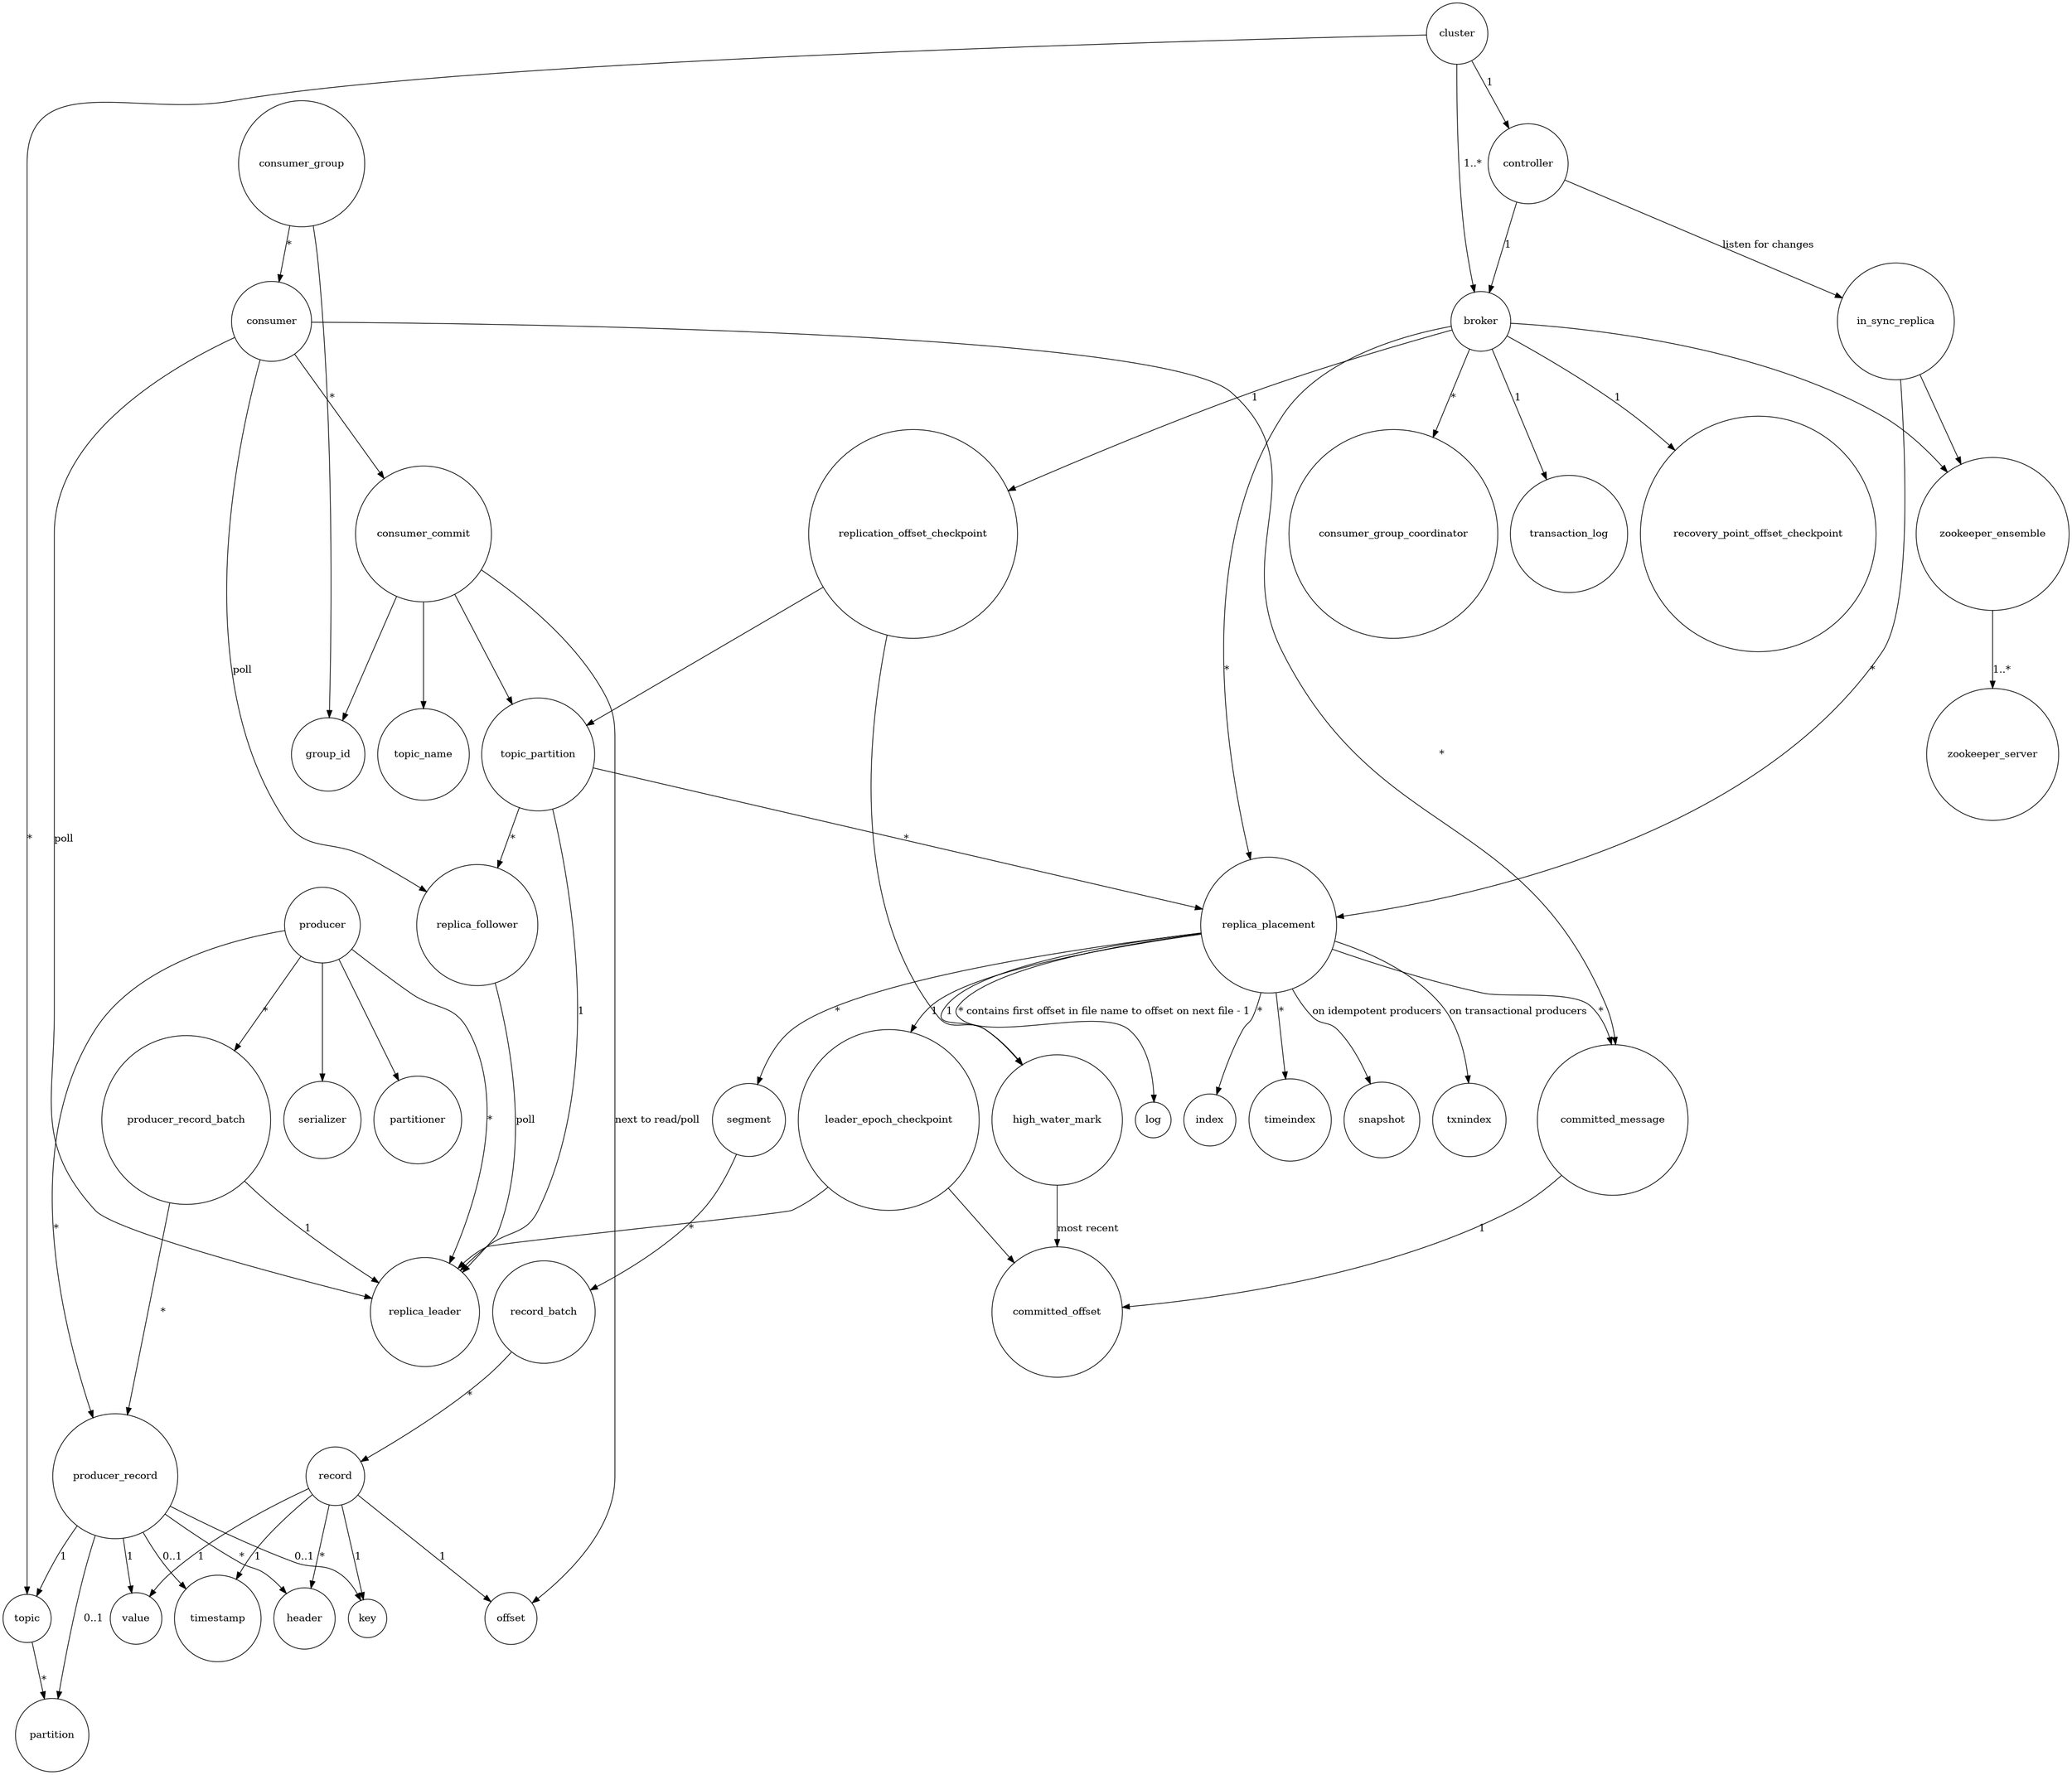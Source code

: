 @startuml kafka
digraph G {
    node [shape = circle];

    subgraph zookeeper {
        zookeeper_ensemble -> zookeeper_server [label="1..*"];

    }

    subgraph kafka_cluster {
        broker -> zookeeper_ensemble

        cluster -> broker [label="1..*"];
        cluster -> topic [label="*"];
        topic -> partition [label="*"];
        topic_partition -> replica_placement [label="*"];
        broker -> replica_placement [label="*"];
        replica_placement -> segment [label="*"];
        
        segment -> record_batch [label="*"]
        record_batch -> record [label="*"]
        record -> offset [label="1"]
        record -> header [label="*"]
        record -> key [label="1"]
        record -> value [label="1"]
        record -> timestamp [label="1"]

        replica_placement -> committed_message [label="*"]
        committed_message -> committed_offset [label="1"]
        replica_placement -> high_water_mark [label="1"]
        high_water_mark -> committed_offset [label="most recent"]

        cluster -> controller [label="1"];
        controller -> broker [label="1"];

        topic_partition -> replica_leader [label="1"]
        topic_partition -> replica_follower [label="*"]
        replica_follower -> replica_leader [label="poll"]

        in_sync_replica -> replica_placement [label="*"]
        in_sync_replica -> zookeeper_ensemble
        controller -> in_sync_replica [label="listen for changes"]

        broker -> recovery_point_offset_checkpoint [label="1"]
        broker -> replication_offset_checkpoint [label="1"]
        replication_offset_checkpoint -> high_water_mark
        replication_offset_checkpoint -> topic_partition

        replica_placement -> log [label="* contains first offset in file name to offset on next file - 1"]
        replica_placement -> index [label="*"]
        replica_placement -> timeindex [label="*"]
        replica_placement -> leader_epoch_checkpoint [label="1"]
        leader_epoch_checkpoint -> replica_leader
        leader_epoch_checkpoint -> committed_offset

        replica_placement -> snapshot [label="on idempotent producers"]
        replica_placement -> txnindex [label="on transactional producers"]
    
        broker -> consumer_group_coordinator [label="*"]

        broker -> transaction_log [label="1"]
    }

    subgraph producers {
        producer -> replica_leader [label="*"];
        
        producer -> producer_record [label="*"];
        producer_record -> topic [label="1"]
        producer_record -> partition [label="0..1"]
        producer_record -> timestamp [label="0..1"]
        producer_record -> key [label="0..1"]
        producer_record -> value [label="1"]
        producer_record -> header [label="*"]
        producer -> serializer
        producer -> partitioner
        producer -> producer_record_batch [label="*"]
        producer_record_batch -> producer_record[label="*"]
        producer_record_batch -> replica_leader [label="1"]
    }

    subgraph consumers {
        consumer_group -> group_id
        consumer_group -> consumer [label="*"]        
      
        consumer -> replica_leader [label="poll"];
        consumer -> replica_follower [label="poll"];

        consumer -> committed_message [label="*"]

        consumer -> consumer_commit [label="*"]
        consumer_commit -> group_id
        consumer_commit -> topic_name
        consumer_commit -> topic_partition
        consumer_commit -> offset [label="next to read/poll"]
    }


}
@enduml